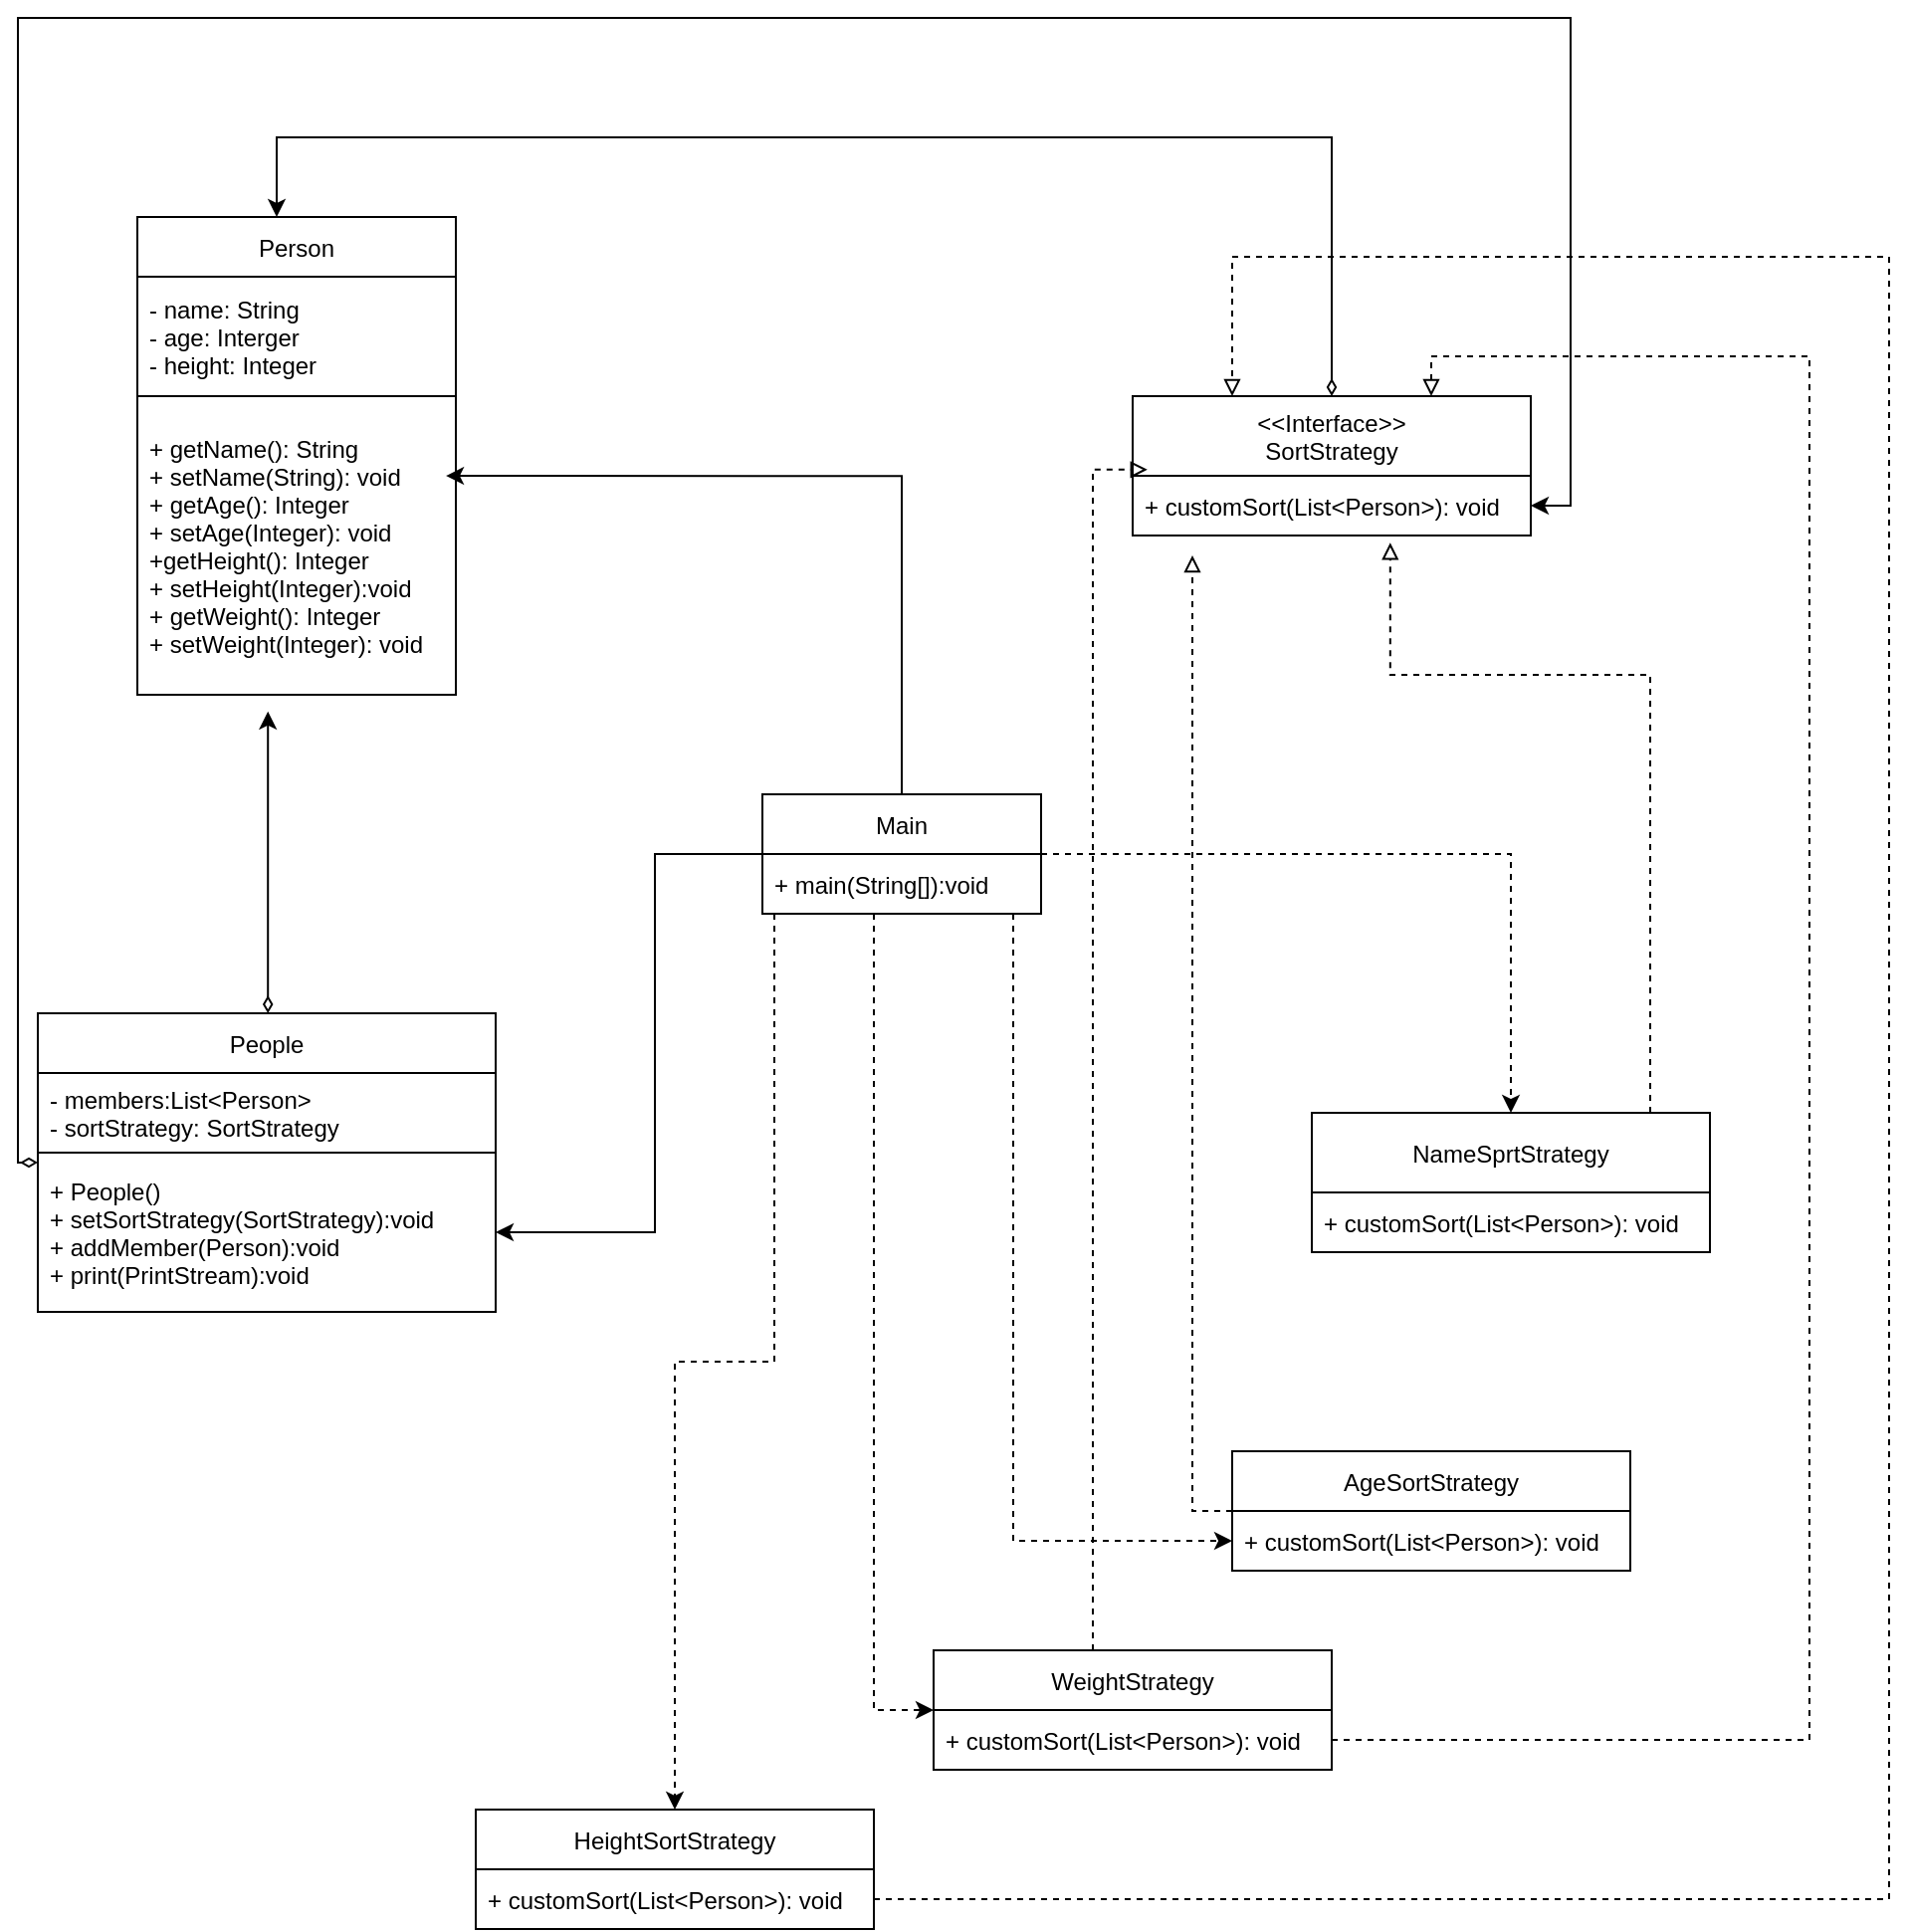 <mxfile version="20.2.2" type="device"><diagram id="C5RBs43oDa-KdzZeNtuy" name="Page-1"><mxGraphModel dx="224" dy="474" grid="1" gridSize="10" guides="1" tooltips="1" connect="1" arrows="1" fold="1" page="1" pageScale="1" pageWidth="827" pageHeight="1169" math="0" shadow="0"><root><mxCell id="WIyWlLk6GJQsqaUBKTNV-0"/><mxCell id="WIyWlLk6GJQsqaUBKTNV-1" parent="WIyWlLk6GJQsqaUBKTNV-0"/><mxCell id="WzwIG1eGv4R9WZxfLbG8-41" style="edgeStyle=orthogonalEdgeStyle;rounded=0;orthogonalLoop=1;jettySize=auto;html=1;entryX=0.41;entryY=1.056;entryDx=0;entryDy=0;entryPerimeter=0;startArrow=diamondThin;startFill=0;sourcePerimeterSpacing=0;" edge="1" parent="WIyWlLk6GJQsqaUBKTNV-1" source="WzwIG1eGv4R9WZxfLbG8-0" target="WzwIG1eGv4R9WZxfLbG8-10"><mxGeometry relative="1" as="geometry"><Array as="points"><mxPoint x="165" y="448"/></Array></mxGeometry></mxCell><mxCell id="WzwIG1eGv4R9WZxfLbG8-43" style="edgeStyle=orthogonalEdgeStyle;rounded=0;orthogonalLoop=1;jettySize=auto;html=1;startArrow=diamondThin;startFill=0;sourcePerimeterSpacing=0;endArrow=classic;endFill=1;" edge="1" parent="WIyWlLk6GJQsqaUBKTNV-1" source="WzwIG1eGv4R9WZxfLbG8-0" target="WzwIG1eGv4R9WZxfLbG8-18"><mxGeometry relative="1" as="geometry"><Array as="points"><mxPoint x="40" y="665"/><mxPoint x="40" y="90"/><mxPoint x="820" y="90"/><mxPoint x="820" y="335"/></Array></mxGeometry></mxCell><mxCell id="WzwIG1eGv4R9WZxfLbG8-0" value="People" style="swimlane;fontStyle=0;childLayout=stackLayout;horizontal=1;startSize=30;horizontalStack=0;resizeParent=1;resizeParentMax=0;resizeLast=0;collapsible=1;marginBottom=0;" vertex="1" parent="WIyWlLk6GJQsqaUBKTNV-1"><mxGeometry x="50" y="590" width="230" height="150" as="geometry"/></mxCell><mxCell id="WzwIG1eGv4R9WZxfLbG8-1" value="- members:List&lt;Person&gt;&#10;- sortStrategy: SortStrategy" style="text;strokeColor=default;fillColor=none;align=left;verticalAlign=middle;spacingLeft=4;spacingRight=4;overflow=hidden;points=[[0,0.5],[1,0.5]];portConstraint=eastwest;rotatable=0;" vertex="1" parent="WzwIG1eGv4R9WZxfLbG8-0"><mxGeometry y="30" width="230" height="40" as="geometry"/></mxCell><mxCell id="WzwIG1eGv4R9WZxfLbG8-3" value="+ People()&#10;+ setSortStrategy(SortStrategy):void&#10;+ addMember(Person):void&#10;+ print(PrintStream):void" style="text;strokeColor=none;fillColor=none;align=left;verticalAlign=middle;spacingLeft=4;spacingRight=4;overflow=hidden;points=[[0,0.5],[1,0.5]];portConstraint=eastwest;rotatable=0;" vertex="1" parent="WzwIG1eGv4R9WZxfLbG8-0"><mxGeometry y="70" width="230" height="80" as="geometry"/></mxCell><mxCell id="WzwIG1eGv4R9WZxfLbG8-34" style="edgeStyle=orthogonalEdgeStyle;rounded=0;orthogonalLoop=1;jettySize=auto;html=1;dashed=1;" edge="1" parent="WIyWlLk6GJQsqaUBKTNV-1" source="WzwIG1eGv4R9WZxfLbG8-4" target="WzwIG1eGv4R9WZxfLbG8-26"><mxGeometry relative="1" as="geometry"><Array as="points"><mxPoint x="420" y="765"/><mxPoint x="370" y="765"/></Array></mxGeometry></mxCell><mxCell id="WzwIG1eGv4R9WZxfLbG8-35" style="edgeStyle=orthogonalEdgeStyle;rounded=0;orthogonalLoop=1;jettySize=auto;html=1;dashed=1;" edge="1" parent="WIyWlLk6GJQsqaUBKTNV-1" source="WzwIG1eGv4R9WZxfLbG8-4" target="WzwIG1eGv4R9WZxfLbG8-24"><mxGeometry relative="1" as="geometry"><Array as="points"><mxPoint x="470" y="640"/><mxPoint x="470" y="640"/></Array></mxGeometry></mxCell><mxCell id="WzwIG1eGv4R9WZxfLbG8-37" style="edgeStyle=orthogonalEdgeStyle;rounded=0;orthogonalLoop=1;jettySize=auto;html=1;entryX=0.5;entryY=0;entryDx=0;entryDy=0;dashed=1;" edge="1" parent="WIyWlLk6GJQsqaUBKTNV-1" source="WzwIG1eGv4R9WZxfLbG8-4" target="WzwIG1eGv4R9WZxfLbG8-13"><mxGeometry relative="1" as="geometry"/></mxCell><mxCell id="WzwIG1eGv4R9WZxfLbG8-39" style="edgeStyle=orthogonalEdgeStyle;rounded=0;orthogonalLoop=1;jettySize=auto;html=1;entryX=0.969;entryY=0.267;entryDx=0;entryDy=0;entryPerimeter=0;" edge="1" parent="WIyWlLk6GJQsqaUBKTNV-1" source="WzwIG1eGv4R9WZxfLbG8-4" target="WzwIG1eGv4R9WZxfLbG8-10"><mxGeometry relative="1" as="geometry"/></mxCell><mxCell id="WzwIG1eGv4R9WZxfLbG8-40" style="edgeStyle=orthogonalEdgeStyle;rounded=0;orthogonalLoop=1;jettySize=auto;html=1;entryX=1;entryY=0.5;entryDx=0;entryDy=0;" edge="1" parent="WIyWlLk6GJQsqaUBKTNV-1" source="WzwIG1eGv4R9WZxfLbG8-4" target="WzwIG1eGv4R9WZxfLbG8-3"><mxGeometry relative="1" as="geometry"><Array as="points"><mxPoint x="360" y="510"/><mxPoint x="360" y="700"/></Array></mxGeometry></mxCell><mxCell id="WzwIG1eGv4R9WZxfLbG8-4" value="Main" style="swimlane;fontStyle=0;childLayout=stackLayout;horizontal=1;startSize=30;horizontalStack=0;resizeParent=1;resizeParentMax=0;resizeLast=0;collapsible=1;marginBottom=0;strokeColor=default;" vertex="1" parent="WIyWlLk6GJQsqaUBKTNV-1"><mxGeometry x="414" y="480" width="140" height="60" as="geometry"/></mxCell><mxCell id="WzwIG1eGv4R9WZxfLbG8-5" value="+ main(String[]):void" style="text;strokeColor=none;fillColor=none;align=left;verticalAlign=middle;spacingLeft=4;spacingRight=4;overflow=hidden;points=[[0,0.5],[1,0.5]];portConstraint=eastwest;rotatable=0;" vertex="1" parent="WzwIG1eGv4R9WZxfLbG8-4"><mxGeometry y="30" width="140" height="30" as="geometry"/></mxCell><mxCell id="WzwIG1eGv4R9WZxfLbG8-8" value="Person" style="swimlane;fontStyle=0;childLayout=stackLayout;horizontal=1;startSize=30;horizontalStack=0;resizeParent=1;resizeParentMax=0;resizeLast=0;collapsible=1;marginBottom=0;strokeColor=default;" vertex="1" parent="WIyWlLk6GJQsqaUBKTNV-1"><mxGeometry x="100" y="190" width="160" height="240" as="geometry"/></mxCell><mxCell id="WzwIG1eGv4R9WZxfLbG8-9" value="- name: String&#10;- age: Interger&#10;- height: Integer" style="text;strokeColor=default;fillColor=none;align=left;verticalAlign=middle;spacingLeft=4;spacingRight=4;overflow=hidden;points=[[0,0.5],[1,0.5]];portConstraint=eastwest;rotatable=0;" vertex="1" parent="WzwIG1eGv4R9WZxfLbG8-8"><mxGeometry y="30" width="160" height="60" as="geometry"/></mxCell><mxCell id="WzwIG1eGv4R9WZxfLbG8-10" value="+ getName(): String&#10;+ setName(String): void&#10;+ getAge(): Integer&#10;+ setAge(Integer): void&#10;+getHeight(): Integer&#10;+ setHeight(Integer):void&#10;+ getWeight(): Integer&#10;+ setWeight(Integer): void" style="text;strokeColor=none;fillColor=none;align=left;verticalAlign=middle;spacingLeft=4;spacingRight=4;overflow=hidden;points=[[0,0.5],[1,0.5]];portConstraint=eastwest;rotatable=0;" vertex="1" parent="WzwIG1eGv4R9WZxfLbG8-8"><mxGeometry y="90" width="160" height="150" as="geometry"/></mxCell><mxCell id="WzwIG1eGv4R9WZxfLbG8-44" style="edgeStyle=orthogonalEdgeStyle;rounded=0;orthogonalLoop=1;jettySize=auto;html=1;entryX=0.647;entryY=1.122;entryDx=0;entryDy=0;entryPerimeter=0;startArrow=none;startFill=0;endArrow=block;endFill=0;sourcePerimeterSpacing=0;dashed=1;" edge="1" parent="WIyWlLk6GJQsqaUBKTNV-1" source="WzwIG1eGv4R9WZxfLbG8-13" target="WzwIG1eGv4R9WZxfLbG8-18"><mxGeometry relative="1" as="geometry"><Array as="points"><mxPoint x="860" y="420"/><mxPoint x="729" y="420"/></Array></mxGeometry></mxCell><mxCell id="WzwIG1eGv4R9WZxfLbG8-13" value="NameSprtStrategy" style="swimlane;fontStyle=0;childLayout=stackLayout;horizontal=1;startSize=40;horizontalStack=0;resizeParent=1;resizeParentMax=0;resizeLast=0;collapsible=1;marginBottom=0;strokeColor=default;" vertex="1" parent="WIyWlLk6GJQsqaUBKTNV-1"><mxGeometry x="690" y="640" width="200" height="70" as="geometry"/></mxCell><mxCell id="WzwIG1eGv4R9WZxfLbG8-14" value="+ customSort(List&lt;Person&gt;): void" style="text;strokeColor=none;fillColor=none;align=left;verticalAlign=middle;spacingLeft=4;spacingRight=4;overflow=hidden;points=[[0,0.5],[1,0.5]];portConstraint=eastwest;rotatable=0;" vertex="1" parent="WzwIG1eGv4R9WZxfLbG8-13"><mxGeometry y="40" width="200" height="30" as="geometry"/></mxCell><mxCell id="WzwIG1eGv4R9WZxfLbG8-42" style="edgeStyle=orthogonalEdgeStyle;rounded=0;orthogonalLoop=1;jettySize=auto;html=1;startArrow=diamondThin;startFill=0;sourcePerimeterSpacing=0;" edge="1" parent="WIyWlLk6GJQsqaUBKTNV-1" source="WzwIG1eGv4R9WZxfLbG8-17"><mxGeometry relative="1" as="geometry"><mxPoint x="170" y="190" as="targetPoint"/><Array as="points"><mxPoint x="700" y="150"/><mxPoint x="170" y="150"/><mxPoint x="170" y="190"/></Array></mxGeometry></mxCell><mxCell id="WzwIG1eGv4R9WZxfLbG8-17" value="&lt;&lt;Interface&gt;&gt;&#10;SortStrategy" style="swimlane;fontStyle=0;childLayout=stackLayout;horizontal=1;startSize=40;horizontalStack=0;resizeParent=1;resizeParentMax=0;resizeLast=0;collapsible=1;marginBottom=0;strokeColor=default;" vertex="1" parent="WIyWlLk6GJQsqaUBKTNV-1"><mxGeometry x="600" y="280" width="200" height="70" as="geometry"/></mxCell><mxCell id="WzwIG1eGv4R9WZxfLbG8-18" value="+ customSort(List&lt;Person&gt;): void" style="text;strokeColor=none;fillColor=none;align=left;verticalAlign=middle;spacingLeft=4;spacingRight=4;overflow=hidden;points=[[0,0.5],[1,0.5]];portConstraint=eastwest;rotatable=0;" vertex="1" parent="WzwIG1eGv4R9WZxfLbG8-17"><mxGeometry y="40" width="200" height="30" as="geometry"/></mxCell><mxCell id="WzwIG1eGv4R9WZxfLbG8-46" style="edgeStyle=orthogonalEdgeStyle;rounded=0;orthogonalLoop=1;jettySize=auto;html=1;dashed=1;startArrow=none;startFill=0;endArrow=block;endFill=0;sourcePerimeterSpacing=0;" edge="1" parent="WIyWlLk6GJQsqaUBKTNV-1" source="WzwIG1eGv4R9WZxfLbG8-22"><mxGeometry relative="1" as="geometry"><mxPoint x="630" y="360" as="targetPoint"/></mxGeometry></mxCell><mxCell id="WzwIG1eGv4R9WZxfLbG8-22" value="AgeSortStrategy" style="swimlane;fontStyle=0;childLayout=stackLayout;horizontal=1;startSize=30;horizontalStack=0;resizeParent=1;resizeParentMax=0;resizeLast=0;collapsible=1;marginBottom=0;strokeColor=default;" vertex="1" parent="WIyWlLk6GJQsqaUBKTNV-1"><mxGeometry x="650" y="810" width="200" height="60" as="geometry"/></mxCell><mxCell id="WzwIG1eGv4R9WZxfLbG8-23" value="+ customSort(List&lt;Person&gt;): void" style="text;strokeColor=none;fillColor=none;align=left;verticalAlign=middle;spacingLeft=4;spacingRight=4;overflow=hidden;points=[[0,0.5],[1,0.5]];portConstraint=eastwest;rotatable=0;" vertex="1" parent="WzwIG1eGv4R9WZxfLbG8-22"><mxGeometry y="30" width="200" height="30" as="geometry"/></mxCell><mxCell id="WzwIG1eGv4R9WZxfLbG8-47" style="edgeStyle=orthogonalEdgeStyle;rounded=0;orthogonalLoop=1;jettySize=auto;html=1;entryX=0.037;entryY=-0.104;entryDx=0;entryDy=0;dashed=1;startArrow=none;startFill=0;endArrow=block;endFill=0;sourcePerimeterSpacing=0;entryPerimeter=0;" edge="1" parent="WIyWlLk6GJQsqaUBKTNV-1" source="WzwIG1eGv4R9WZxfLbG8-24" target="WzwIG1eGv4R9WZxfLbG8-18"><mxGeometry relative="1" as="geometry"><Array as="points"><mxPoint x="580" y="317"/></Array></mxGeometry></mxCell><mxCell id="WzwIG1eGv4R9WZxfLbG8-24" value="WeightStrategy" style="swimlane;fontStyle=0;childLayout=stackLayout;horizontal=1;startSize=30;horizontalStack=0;resizeParent=1;resizeParentMax=0;resizeLast=0;collapsible=1;marginBottom=0;strokeColor=default;" vertex="1" parent="WIyWlLk6GJQsqaUBKTNV-1"><mxGeometry x="500" y="910" width="200" height="60" as="geometry"/></mxCell><mxCell id="WzwIG1eGv4R9WZxfLbG8-25" value="+ customSort(List&lt;Person&gt;): void" style="text;strokeColor=none;fillColor=none;align=left;verticalAlign=middle;spacingLeft=4;spacingRight=4;overflow=hidden;points=[[0,0.5],[1,0.5]];portConstraint=eastwest;rotatable=0;" vertex="1" parent="WzwIG1eGv4R9WZxfLbG8-24"><mxGeometry y="30" width="200" height="30" as="geometry"/></mxCell><mxCell id="WzwIG1eGv4R9WZxfLbG8-26" value="HeightSortStrategy" style="swimlane;fontStyle=0;childLayout=stackLayout;horizontal=1;startSize=30;horizontalStack=0;resizeParent=1;resizeParentMax=0;resizeLast=0;collapsible=1;marginBottom=0;strokeColor=default;" vertex="1" parent="WIyWlLk6GJQsqaUBKTNV-1"><mxGeometry x="270" y="990" width="200" height="60" as="geometry"/></mxCell><mxCell id="WzwIG1eGv4R9WZxfLbG8-27" value="+ customSort(List&lt;Person&gt;): void" style="text;strokeColor=none;fillColor=none;align=left;verticalAlign=middle;spacingLeft=4;spacingRight=4;overflow=hidden;points=[[0,0.5],[1,0.5]];portConstraint=eastwest;rotatable=0;" vertex="1" parent="WzwIG1eGv4R9WZxfLbG8-26"><mxGeometry y="30" width="200" height="30" as="geometry"/></mxCell><mxCell id="WzwIG1eGv4R9WZxfLbG8-36" style="edgeStyle=orthogonalEdgeStyle;rounded=0;orthogonalLoop=1;jettySize=auto;html=1;entryX=0;entryY=0.5;entryDx=0;entryDy=0;dashed=1;" edge="1" parent="WIyWlLk6GJQsqaUBKTNV-1" source="WzwIG1eGv4R9WZxfLbG8-5" target="WzwIG1eGv4R9WZxfLbG8-23"><mxGeometry relative="1" as="geometry"><Array as="points"><mxPoint x="540" y="855"/></Array></mxGeometry></mxCell><mxCell id="WzwIG1eGv4R9WZxfLbG8-48" style="edgeStyle=orthogonalEdgeStyle;rounded=0;orthogonalLoop=1;jettySize=auto;html=1;entryX=0.75;entryY=0;entryDx=0;entryDy=0;dashed=1;startArrow=none;startFill=0;endArrow=block;endFill=0;sourcePerimeterSpacing=0;" edge="1" parent="WIyWlLk6GJQsqaUBKTNV-1" source="WzwIG1eGv4R9WZxfLbG8-25" target="WzwIG1eGv4R9WZxfLbG8-17"><mxGeometry relative="1" as="geometry"><Array as="points"><mxPoint x="940" y="955"/><mxPoint x="940" y="260"/><mxPoint x="750" y="260"/></Array></mxGeometry></mxCell><mxCell id="WzwIG1eGv4R9WZxfLbG8-49" style="edgeStyle=orthogonalEdgeStyle;rounded=0;orthogonalLoop=1;jettySize=auto;html=1;entryX=0.25;entryY=0;entryDx=0;entryDy=0;dashed=1;startArrow=none;startFill=0;endArrow=block;endFill=0;sourcePerimeterSpacing=0;" edge="1" parent="WIyWlLk6GJQsqaUBKTNV-1" source="WzwIG1eGv4R9WZxfLbG8-27" target="WzwIG1eGv4R9WZxfLbG8-17"><mxGeometry relative="1" as="geometry"><Array as="points"><mxPoint x="980" y="1035"/><mxPoint x="980" y="210"/><mxPoint x="650" y="210"/></Array></mxGeometry></mxCell></root></mxGraphModel></diagram></mxfile>